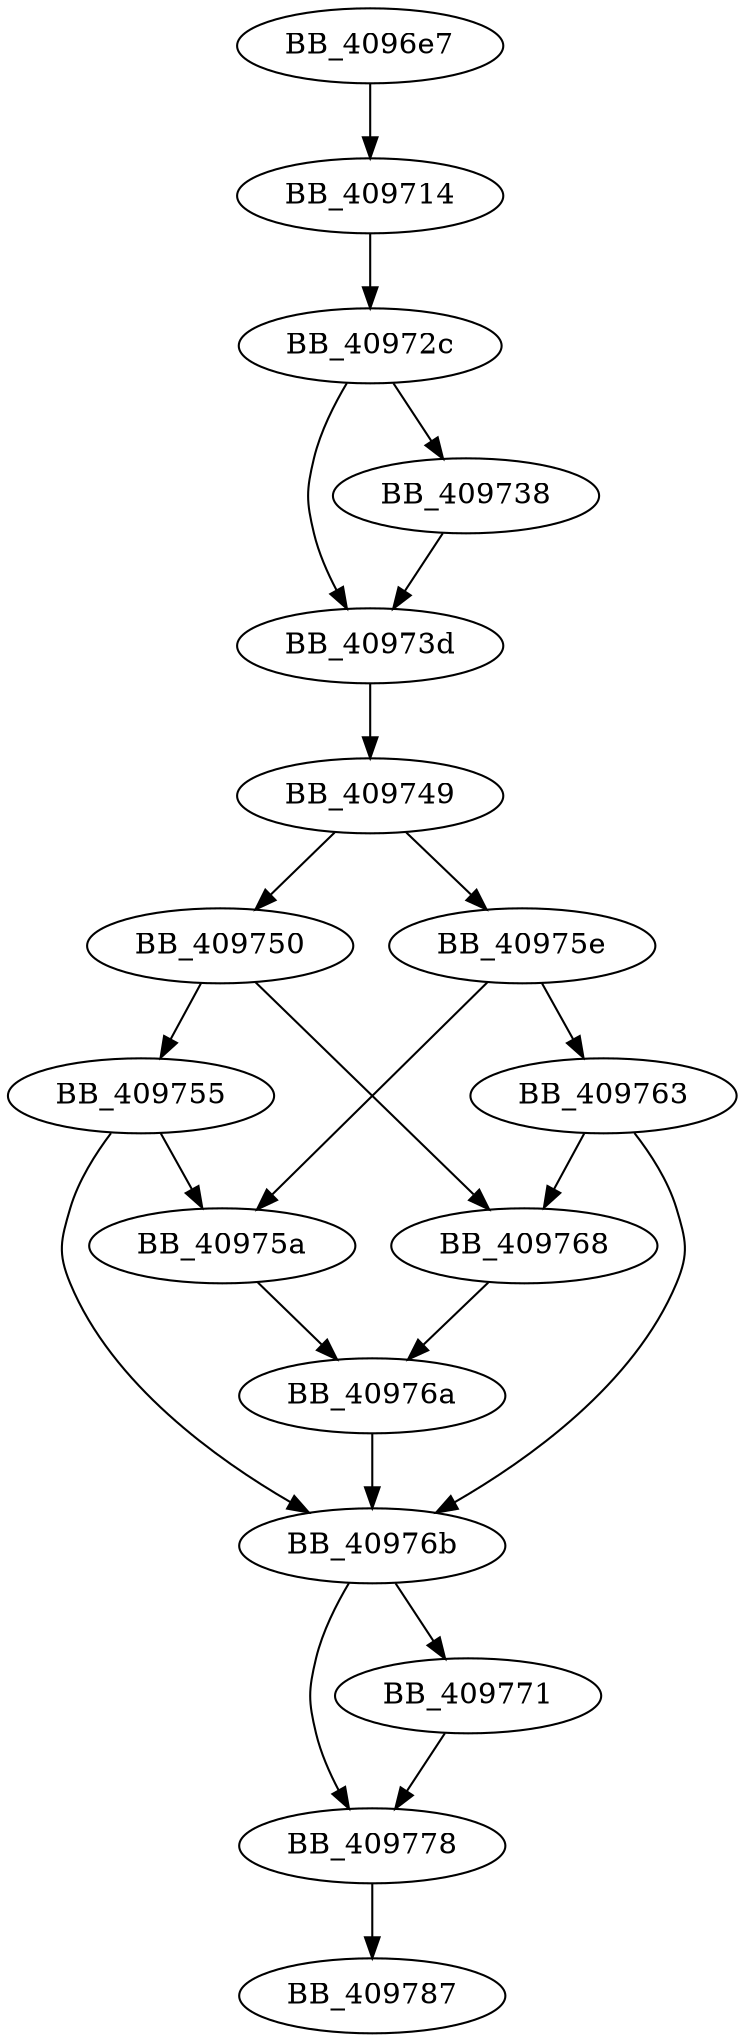 DiGraph ___crt_atoflt_l{
BB_4096e7->BB_409714
BB_409714->BB_40972c
BB_40972c->BB_409738
BB_40972c->BB_40973d
BB_409738->BB_40973d
BB_40973d->BB_409749
BB_409749->BB_409750
BB_409749->BB_40975e
BB_409750->BB_409755
BB_409750->BB_409768
BB_409755->BB_40975a
BB_409755->BB_40976b
BB_40975a->BB_40976a
BB_40975e->BB_40975a
BB_40975e->BB_409763
BB_409763->BB_409768
BB_409763->BB_40976b
BB_409768->BB_40976a
BB_40976a->BB_40976b
BB_40976b->BB_409771
BB_40976b->BB_409778
BB_409771->BB_409778
BB_409778->BB_409787
}
